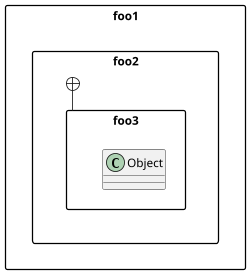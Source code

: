 '
'ClassDiagrams: Packages links
'
' You can also define links between packages, like in the following example:
'
'--------------------------------------
'

@startuml

scale 250 width

skinparam packageStyle rectangle
    package foo1.foo2 {
}

package foo1.foo2.foo3 {
    class Object
}

foo1.foo2 +-- foo1.foo2.foo3

@enduml